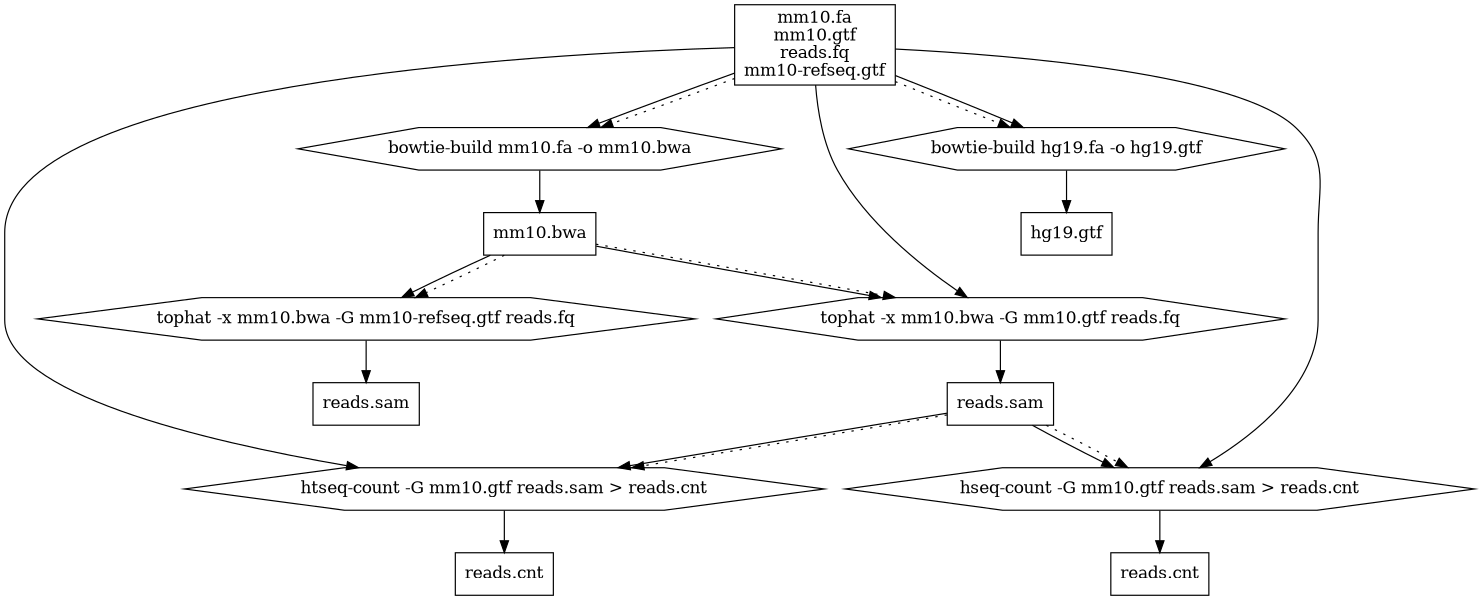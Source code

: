 digraph {
    graph [rankdir=TB
          ,bgcolor=transparent
          ,size="20,4"
          ];
    node [shape=box
         ,fillcolor=white
         ,style=filled];
    0 [label="mm10.fa\nmm10.gtf\nreads.fq\nmm10-refseq.gtf", shape=box];
    1 [label="bowtie-build mm10.fa -o mm10.bwa",shape=hexagon];
    2 [label="mm10.bwa",shape=box];
    3 [label="tophat -x mm10.bwa -G mm10.gtf reads.fq"
      shape=hexagon];
    4 [label="reads.sam",shape=box];
    5 [label="htseq-count -G mm10.gtf reads.sam > reads.cnt"
      ,shape=hexagon];
    6 [label="reads.cnt",shape=box];
    7 [label="bowtie-build hg19.fa -o hg19.gtf",shape=hexagon];
    8 [label="hg19.gtf",shape=box];
    9 [label="tophat -x mm10.bwa -G mm10-refseq.gtf reads.fq"
      shape=hexagon];
    10 [label="reads.sam",shape=box];
    11 [label="hseq-count -G mm10.gtf reads.sam > reads.cnt"
      ,shape=hexagon];
    12 [label="reads.cnt",shape=box];
    0 -> 1 [style=solid];
    0 -> 1 [style=dotted];
    1 -> 2 [style=solid];
    2 -> 3 [style=solid];
    2 -> 3 [style=dotted];
    3 -> 4 [style=solid];
    0 -> 3 [style=solid];
    0 -> 5 [style=solid];
    4 -> 5 [style=solid];
    4 -> 5 [style=dotted];
    5 -> 6 [style=solid];
    0 -> 7 [style=dotted];
    0 -> 7 [style=solid];
    7 -> 8 [style=solid];
    2 -> 9 [style=solid];
    2 -> 9 [style=dotted];
    9 -> 10 [style=solid];
    0 -> 11 [style=solid];
    4 -> 11 [style=solid];
    4 -> 11 [style=dotted];
    11 -> 12 [style=solid];
}
